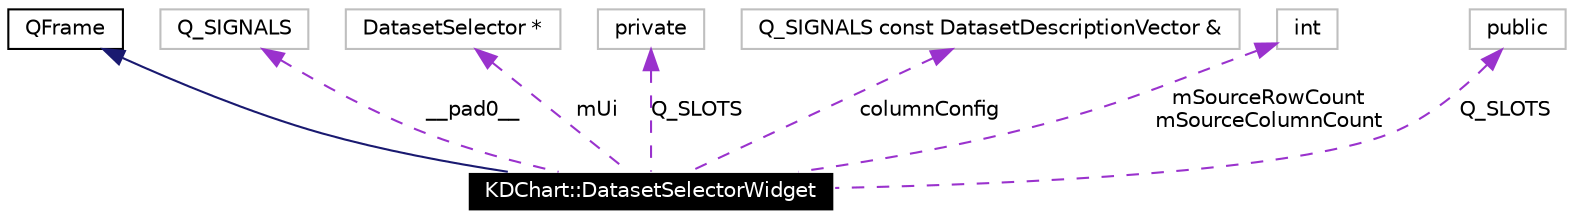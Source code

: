 digraph G
{
  edge [fontname="Helvetica",fontsize=10,labelfontname="Helvetica",labelfontsize=10];
  node [fontname="Helvetica",fontsize=10,shape=record];
  Node340 [label="KDChart::DatasetSelectorWidget",height=0.2,width=0.4,color="white", fillcolor="black", style="filled" fontcolor="white"];
  Node341 -> Node340 [dir=back,color="midnightblue",fontsize=10,style="solid",fontname="Helvetica"];
  Node341 [label="QFrame",height=0.2,width=0.4,color="black",URL="$class_q_frame.html"];
  Node342 -> Node340 [dir=back,color="darkorchid3",fontsize=10,style="dashed",label="__pad0__",fontname="Helvetica"];
  Node342 [label="Q_SIGNALS",height=0.2,width=0.4,color="grey75"];
  Node343 -> Node340 [dir=back,color="darkorchid3",fontsize=10,style="dashed",label="mUi",fontname="Helvetica"];
  Node343 [label="DatasetSelector *",height=0.2,width=0.4,color="grey75"];
  Node344 -> Node340 [dir=back,color="darkorchid3",fontsize=10,style="dashed",label="Q_SLOTS",fontname="Helvetica"];
  Node344 [label="private",height=0.2,width=0.4,color="grey75"];
  Node345 -> Node340 [dir=back,color="darkorchid3",fontsize=10,style="dashed",label="columnConfig",fontname="Helvetica"];
  Node345 [label="Q_SIGNALS const DatasetDescriptionVector &",height=0.2,width=0.4,color="grey75"];
  Node346 -> Node340 [dir=back,color="darkorchid3",fontsize=10,style="dashed",label="mSourceRowCount\nmSourceColumnCount",fontname="Helvetica"];
  Node346 [label="int",height=0.2,width=0.4,color="grey75"];
  Node347 -> Node340 [dir=back,color="darkorchid3",fontsize=10,style="dashed",label="Q_SLOTS",fontname="Helvetica"];
  Node347 [label="public",height=0.2,width=0.4,color="grey75"];
}
